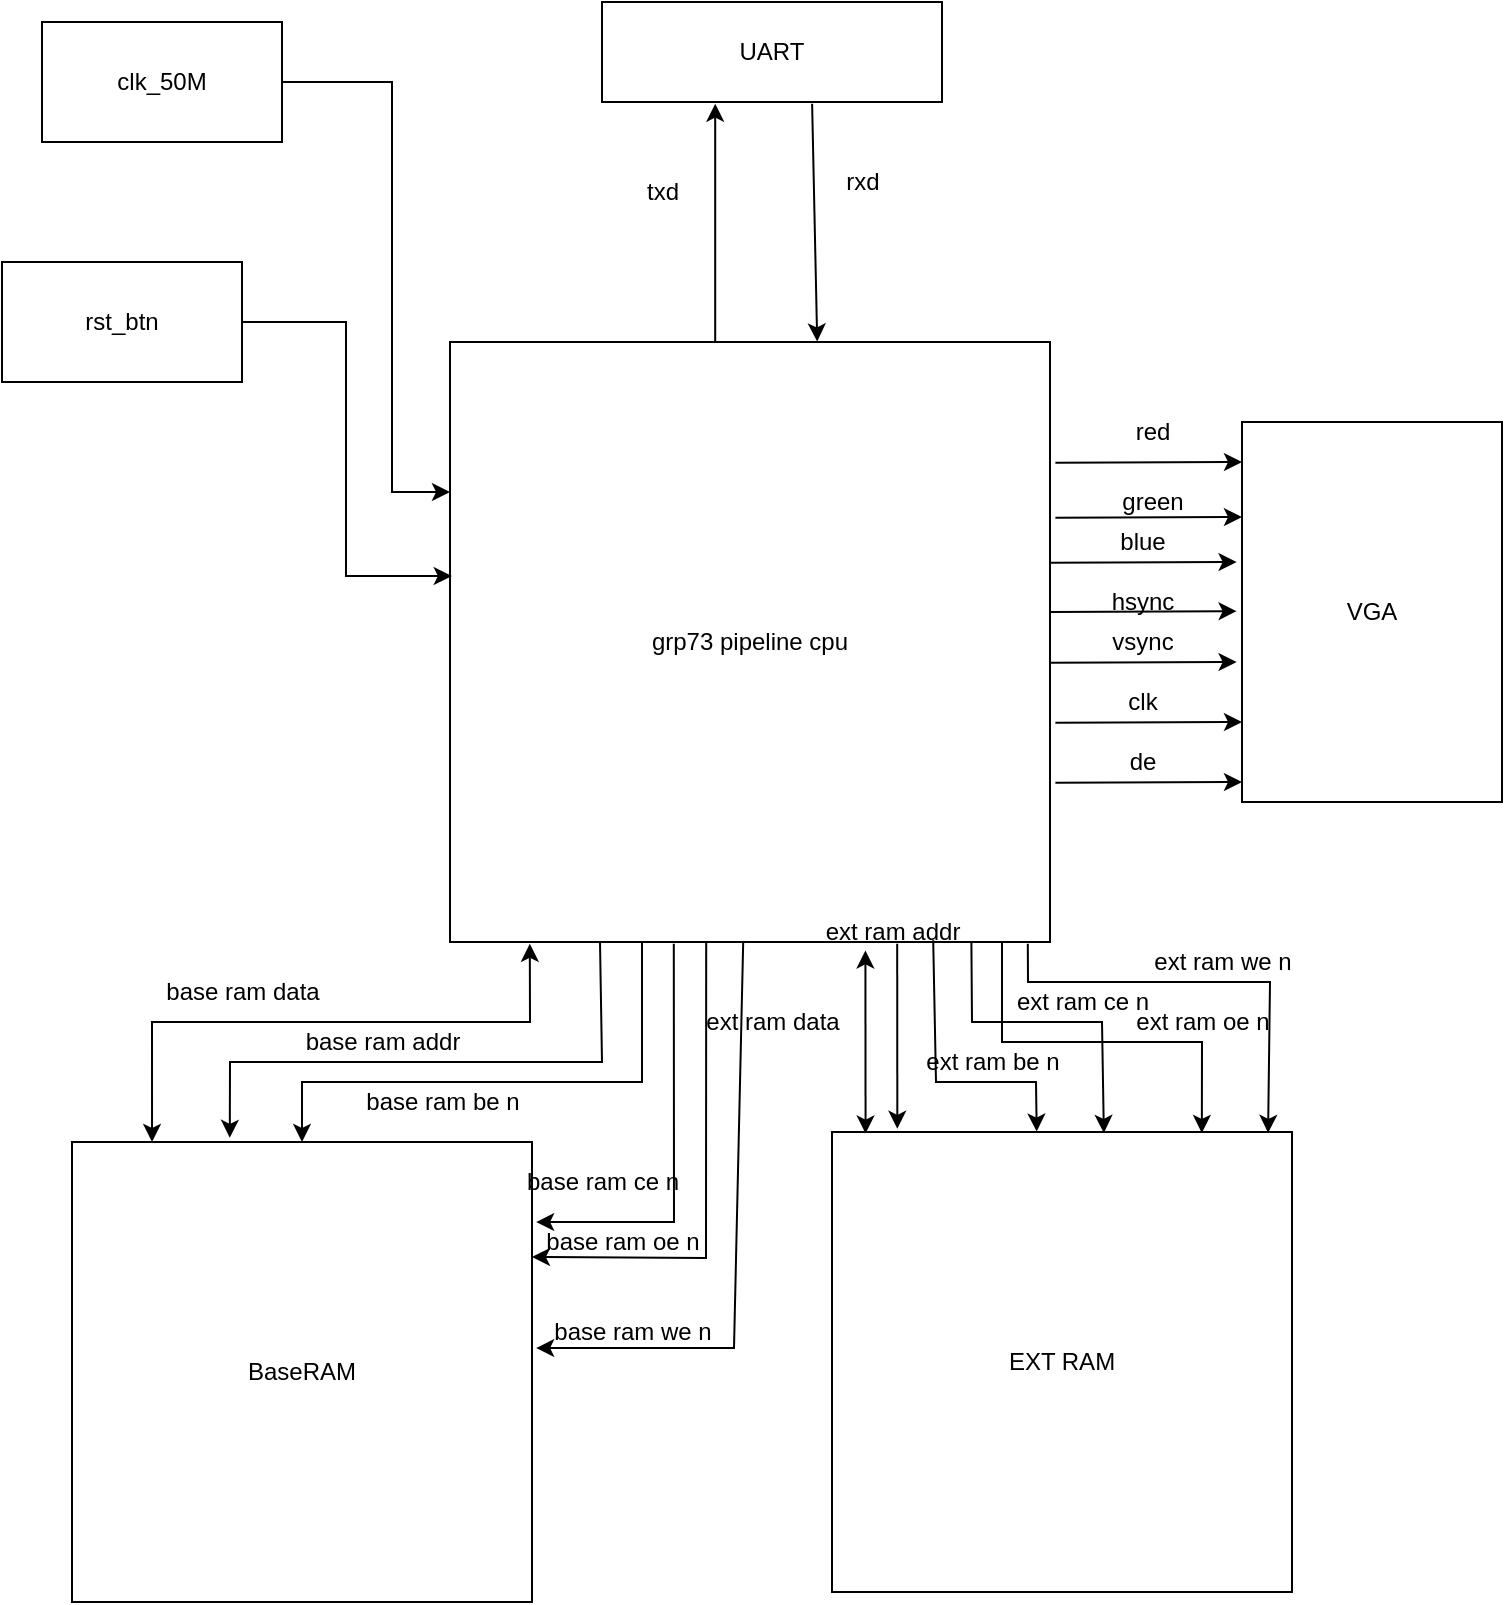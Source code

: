 <mxfile version="20.6.2" type="github">
  <diagram id="chHP2OcVLv3mCMl7LLj-" name="第 1 页">
    <mxGraphModel dx="1114" dy="1657" grid="1" gridSize="10" guides="1" tooltips="1" connect="1" arrows="1" fold="1" page="1" pageScale="1" pageWidth="827" pageHeight="1169" math="0" shadow="0">
      <root>
        <mxCell id="0" />
        <mxCell id="1" parent="0" />
        <mxCell id="MektMNyVy06ucEfF7UAV-1" value="grp73 pipeline cpu" style="whiteSpace=wrap;html=1;aspect=fixed;" vertex="1" parent="1">
          <mxGeometry x="264" y="210" width="300" height="300" as="geometry" />
        </mxCell>
        <mxCell id="MektMNyVy06ucEfF7UAV-3" style="edgeStyle=orthogonalEdgeStyle;rounded=0;orthogonalLoop=1;jettySize=auto;html=1;exitX=1;exitY=0.5;exitDx=0;exitDy=0;entryX=0;entryY=0.25;entryDx=0;entryDy=0;" edge="1" parent="1" source="MektMNyVy06ucEfF7UAV-2" target="MektMNyVy06ucEfF7UAV-1">
          <mxGeometry relative="1" as="geometry">
            <Array as="points">
              <mxPoint x="235" y="80" />
              <mxPoint x="235" y="285" />
            </Array>
          </mxGeometry>
        </mxCell>
        <mxCell id="MektMNyVy06ucEfF7UAV-2" value="clk_50M" style="rounded=0;whiteSpace=wrap;html=1;" vertex="1" parent="1">
          <mxGeometry x="60" y="50" width="120" height="60" as="geometry" />
        </mxCell>
        <mxCell id="MektMNyVy06ucEfF7UAV-5" style="edgeStyle=orthogonalEdgeStyle;rounded=0;orthogonalLoop=1;jettySize=auto;html=1;exitX=1;exitY=0.5;exitDx=0;exitDy=0;entryX=0.003;entryY=0.39;entryDx=0;entryDy=0;entryPerimeter=0;" edge="1" parent="1" source="MektMNyVy06ucEfF7UAV-4" target="MektMNyVy06ucEfF7UAV-1">
          <mxGeometry relative="1" as="geometry" />
        </mxCell>
        <mxCell id="MektMNyVy06ucEfF7UAV-4" value="rst_btn" style="rounded=0;whiteSpace=wrap;html=1;" vertex="1" parent="1">
          <mxGeometry x="40" y="170" width="120" height="60" as="geometry" />
        </mxCell>
        <mxCell id="MektMNyVy06ucEfF7UAV-19" value="BaseRAM" style="whiteSpace=wrap;html=1;aspect=fixed;" vertex="1" parent="1">
          <mxGeometry x="75" y="610" width="230" height="230" as="geometry" />
        </mxCell>
        <mxCell id="MektMNyVy06ucEfF7UAV-21" value="base ram data" style="text;html=1;align=center;verticalAlign=middle;resizable=0;points=[];autosize=1;strokeColor=none;fillColor=none;" vertex="1" parent="1">
          <mxGeometry x="110" y="520" width="100" height="30" as="geometry" />
        </mxCell>
        <mxCell id="MektMNyVy06ucEfF7UAV-22" value="" style="endArrow=classic;startArrow=classic;html=1;rounded=0;entryX=0.133;entryY=1.003;entryDx=0;entryDy=0;entryPerimeter=0;exitX=0.174;exitY=0;exitDx=0;exitDy=0;exitPerimeter=0;" edge="1" parent="1" source="MektMNyVy06ucEfF7UAV-19" target="MektMNyVy06ucEfF7UAV-1">
          <mxGeometry width="50" height="50" relative="1" as="geometry">
            <mxPoint x="304" y="550" as="sourcePoint" />
            <mxPoint x="360" y="570" as="targetPoint" />
            <Array as="points">
              <mxPoint x="115" y="550" />
              <mxPoint x="304" y="550" />
            </Array>
          </mxGeometry>
        </mxCell>
        <mxCell id="MektMNyVy06ucEfF7UAV-23" value="" style="endArrow=classic;html=1;rounded=0;exitX=0.25;exitY=1;exitDx=0;exitDy=0;entryX=0.343;entryY=-0.009;entryDx=0;entryDy=0;entryPerimeter=0;" edge="1" parent="1" source="MektMNyVy06ucEfF7UAV-1" target="MektMNyVy06ucEfF7UAV-19">
          <mxGeometry width="50" height="50" relative="1" as="geometry">
            <mxPoint x="400" y="540" as="sourcePoint" />
            <mxPoint x="340" y="570" as="targetPoint" />
            <Array as="points">
              <mxPoint x="340" y="570" />
              <mxPoint x="154" y="570" />
            </Array>
          </mxGeometry>
        </mxCell>
        <mxCell id="MektMNyVy06ucEfF7UAV-24" value="base ram addr" style="text;html=1;align=center;verticalAlign=middle;resizable=0;points=[];autosize=1;strokeColor=none;fillColor=none;" vertex="1" parent="1">
          <mxGeometry x="180" y="545" width="100" height="30" as="geometry" />
        </mxCell>
        <mxCell id="MektMNyVy06ucEfF7UAV-25" value="" style="endArrow=classic;html=1;rounded=0;entryX=0.5;entryY=0;entryDx=0;entryDy=0;" edge="1" parent="1" target="MektMNyVy06ucEfF7UAV-19">
          <mxGeometry width="50" height="50" relative="1" as="geometry">
            <mxPoint x="360" y="510" as="sourcePoint" />
            <mxPoint x="450" y="490" as="targetPoint" />
            <Array as="points">
              <mxPoint x="360" y="580" />
              <mxPoint x="190" y="580" />
            </Array>
          </mxGeometry>
        </mxCell>
        <mxCell id="MektMNyVy06ucEfF7UAV-28" value="base ram be n" style="text;html=1;align=center;verticalAlign=middle;resizable=0;points=[];autosize=1;strokeColor=none;fillColor=none;" vertex="1" parent="1">
          <mxGeometry x="210" y="575" width="100" height="30" as="geometry" />
        </mxCell>
        <mxCell id="MektMNyVy06ucEfF7UAV-29" value="" style="endArrow=classic;html=1;rounded=0;exitX=0.373;exitY=1.003;exitDx=0;exitDy=0;exitPerimeter=0;entryX=1.009;entryY=0.174;entryDx=0;entryDy=0;entryPerimeter=0;" edge="1" parent="1" source="MektMNyVy06ucEfF7UAV-1" target="MektMNyVy06ucEfF7UAV-19">
          <mxGeometry width="50" height="50" relative="1" as="geometry">
            <mxPoint x="370" y="560" as="sourcePoint" />
            <mxPoint x="420" y="510" as="targetPoint" />
            <Array as="points">
              <mxPoint x="376" y="650" />
            </Array>
          </mxGeometry>
        </mxCell>
        <mxCell id="MektMNyVy06ucEfF7UAV-30" value="base ram ce n" style="text;html=1;align=center;verticalAlign=middle;resizable=0;points=[];autosize=1;strokeColor=none;fillColor=none;" vertex="1" parent="1">
          <mxGeometry x="290" y="615" width="100" height="30" as="geometry" />
        </mxCell>
        <mxCell id="MektMNyVy06ucEfF7UAV-32" value="base ram we n" style="text;html=1;align=center;verticalAlign=middle;resizable=0;points=[];autosize=1;strokeColor=none;fillColor=none;" vertex="1" parent="1">
          <mxGeometry x="305" y="690" width="100" height="30" as="geometry" />
        </mxCell>
        <mxCell id="MektMNyVy06ucEfF7UAV-33" value="" style="endArrow=classic;html=1;rounded=0;exitX=0.427;exitY=1;exitDx=0;exitDy=0;exitPerimeter=0;entryX=1;entryY=0.25;entryDx=0;entryDy=0;" edge="1" parent="1" source="MektMNyVy06ucEfF7UAV-1" target="MektMNyVy06ucEfF7UAV-19">
          <mxGeometry width="50" height="50" relative="1" as="geometry">
            <mxPoint x="400" y="540" as="sourcePoint" />
            <mxPoint x="450" y="490" as="targetPoint" />
            <Array as="points">
              <mxPoint x="392" y="668" />
            </Array>
          </mxGeometry>
        </mxCell>
        <mxCell id="MektMNyVy06ucEfF7UAV-34" value="" style="endArrow=classic;html=1;rounded=0;entryX=1.009;entryY=0.448;entryDx=0;entryDy=0;entryPerimeter=0;" edge="1" parent="1" source="MektMNyVy06ucEfF7UAV-1" target="MektMNyVy06ucEfF7UAV-19">
          <mxGeometry width="50" height="50" relative="1" as="geometry">
            <mxPoint x="400" y="540" as="sourcePoint" />
            <mxPoint x="450" y="490" as="targetPoint" />
            <Array as="points">
              <mxPoint x="406" y="713" />
            </Array>
          </mxGeometry>
        </mxCell>
        <mxCell id="MektMNyVy06ucEfF7UAV-35" value="base ram oe n" style="text;html=1;align=center;verticalAlign=middle;resizable=0;points=[];autosize=1;strokeColor=none;fillColor=none;" vertex="1" parent="1">
          <mxGeometry x="300" y="645" width="100" height="30" as="geometry" />
        </mxCell>
        <mxCell id="MektMNyVy06ucEfF7UAV-52" value="EXT RAM" style="whiteSpace=wrap;html=1;aspect=fixed;" vertex="1" parent="1">
          <mxGeometry x="455" y="605" width="230" height="230" as="geometry" />
        </mxCell>
        <mxCell id="MektMNyVy06ucEfF7UAV-55" value="ext ram data" style="text;html=1;align=center;verticalAlign=middle;resizable=0;points=[];autosize=1;strokeColor=none;fillColor=none;" vertex="1" parent="1">
          <mxGeometry x="380" y="535" width="90" height="30" as="geometry" />
        </mxCell>
        <mxCell id="MektMNyVy06ucEfF7UAV-56" value="" style="endArrow=classic;html=1;rounded=0;exitX=0.862;exitY=1.003;exitDx=0;exitDy=0;exitPerimeter=0;entryX=0.142;entryY=-0.007;entryDx=0;entryDy=0;entryPerimeter=0;" edge="1" parent="1" target="MektMNyVy06ucEfF7UAV-52">
          <mxGeometry width="50" height="50" relative="1" as="geometry">
            <mxPoint x="487.6" y="510.9" as="sourcePoint" />
            <mxPoint x="485" y="480" as="targetPoint" />
          </mxGeometry>
        </mxCell>
        <mxCell id="MektMNyVy06ucEfF7UAV-57" value="ext ram addr" style="text;html=1;align=center;verticalAlign=middle;resizable=0;points=[];autosize=1;strokeColor=none;fillColor=none;" vertex="1" parent="1">
          <mxGeometry x="440" y="490" width="90" height="30" as="geometry" />
        </mxCell>
        <mxCell id="MektMNyVy06ucEfF7UAV-58" value="" style="endArrow=classic;html=1;rounded=0;exitX=0.922;exitY=0.997;exitDx=0;exitDy=0;exitPerimeter=0;entryX=0.445;entryY=-0.001;entryDx=0;entryDy=0;entryPerimeter=0;" edge="1" parent="1" target="MektMNyVy06ucEfF7UAV-52">
          <mxGeometry width="50" height="50" relative="1" as="geometry">
            <mxPoint x="505.6" y="509.1" as="sourcePoint" />
            <mxPoint x="485" y="480" as="targetPoint" />
            <Array as="points">
              <mxPoint x="507" y="580" />
              <mxPoint x="557" y="580" />
            </Array>
          </mxGeometry>
        </mxCell>
        <mxCell id="MektMNyVy06ucEfF7UAV-59" value="ext ram be n" style="text;html=1;align=center;verticalAlign=middle;resizable=0;points=[];autosize=1;strokeColor=none;fillColor=none;" vertex="1" parent="1">
          <mxGeometry x="490" y="555" width="90" height="30" as="geometry" />
        </mxCell>
        <mxCell id="MektMNyVy06ucEfF7UAV-61" value="" style="endArrow=classic;startArrow=classic;html=1;rounded=0;exitX=0.809;exitY=1.013;exitDx=0;exitDy=0;exitPerimeter=0;entryX=0.073;entryY=0.002;entryDx=0;entryDy=0;entryPerimeter=0;" edge="1" parent="1">
          <mxGeometry width="50" height="50" relative="1" as="geometry">
            <mxPoint x="471.7" y="514.22" as="sourcePoint" />
            <mxPoint x="471.79" y="605.78" as="targetPoint" />
          </mxGeometry>
        </mxCell>
        <mxCell id="MektMNyVy06ucEfF7UAV-62" value="" style="endArrow=classic;html=1;rounded=0;exitX=0.869;exitY=1.001;exitDx=0;exitDy=0;exitPerimeter=0;entryX=0.591;entryY=0.002;entryDx=0;entryDy=0;entryPerimeter=0;" edge="1" parent="1" source="MektMNyVy06ucEfF7UAV-1" target="MektMNyVy06ucEfF7UAV-52">
          <mxGeometry width="50" height="50" relative="1" as="geometry">
            <mxPoint x="470" y="530" as="sourcePoint" />
            <mxPoint x="520" y="480" as="targetPoint" />
            <Array as="points">
              <mxPoint x="525" y="550" />
              <mxPoint x="590" y="550" />
            </Array>
          </mxGeometry>
        </mxCell>
        <mxCell id="MektMNyVy06ucEfF7UAV-63" value="ext ram ce n" style="text;html=1;align=center;verticalAlign=middle;resizable=0;points=[];autosize=1;strokeColor=none;fillColor=none;" vertex="1" parent="1">
          <mxGeometry x="535" y="525" width="90" height="30" as="geometry" />
        </mxCell>
        <mxCell id="MektMNyVy06ucEfF7UAV-64" value="" style="endArrow=classic;html=1;rounded=0;exitX=0.92;exitY=0.999;exitDx=0;exitDy=0;exitPerimeter=0;entryX=0.804;entryY=0.002;entryDx=0;entryDy=0;entryPerimeter=0;" edge="1" parent="1" source="MektMNyVy06ucEfF7UAV-1" target="MektMNyVy06ucEfF7UAV-52">
          <mxGeometry width="50" height="50" relative="1" as="geometry">
            <mxPoint x="630" y="550" as="sourcePoint" />
            <mxPoint x="640" y="600" as="targetPoint" />
            <Array as="points">
              <mxPoint x="540" y="560" />
              <mxPoint x="640" y="560" />
            </Array>
          </mxGeometry>
        </mxCell>
        <mxCell id="MektMNyVy06ucEfF7UAV-65" value="ext ram oe n" style="text;html=1;align=center;verticalAlign=middle;resizable=0;points=[];autosize=1;strokeColor=none;fillColor=none;" vertex="1" parent="1">
          <mxGeometry x="595" y="535" width="90" height="30" as="geometry" />
        </mxCell>
        <mxCell id="MektMNyVy06ucEfF7UAV-66" value="" style="endArrow=classic;html=1;rounded=0;exitX=0.963;exitY=1.003;exitDx=0;exitDy=0;exitPerimeter=0;entryX=0.948;entryY=0.002;entryDx=0;entryDy=0;entryPerimeter=0;" edge="1" parent="1" source="MektMNyVy06ucEfF7UAV-1" target="MektMNyVy06ucEfF7UAV-52">
          <mxGeometry width="50" height="50" relative="1" as="geometry">
            <mxPoint x="470" y="530" as="sourcePoint" />
            <mxPoint x="520" y="480" as="targetPoint" />
            <Array as="points">
              <mxPoint x="553" y="530" />
              <mxPoint x="674" y="530" />
            </Array>
          </mxGeometry>
        </mxCell>
        <mxCell id="MektMNyVy06ucEfF7UAV-67" value="ext ram we n" style="text;html=1;align=center;verticalAlign=middle;resizable=0;points=[];autosize=1;strokeColor=none;fillColor=none;" vertex="1" parent="1">
          <mxGeometry x="605" y="505" width="90" height="30" as="geometry" />
        </mxCell>
        <mxCell id="MektMNyVy06ucEfF7UAV-68" value="VGA" style="rounded=0;whiteSpace=wrap;html=1;" vertex="1" parent="1">
          <mxGeometry x="660" y="250" width="130" height="190" as="geometry" />
        </mxCell>
        <mxCell id="MektMNyVy06ucEfF7UAV-69" value="" style="endArrow=classic;html=1;rounded=0;entryX=0;entryY=0.25;entryDx=0;entryDy=0;exitX=1.009;exitY=0.293;exitDx=0;exitDy=0;exitPerimeter=0;" edge="1" parent="1" source="MektMNyVy06ucEfF7UAV-1" target="MektMNyVy06ucEfF7UAV-68">
          <mxGeometry width="50" height="50" relative="1" as="geometry">
            <mxPoint x="540" y="440" as="sourcePoint" />
            <mxPoint x="590" y="390" as="targetPoint" />
          </mxGeometry>
        </mxCell>
        <mxCell id="MektMNyVy06ucEfF7UAV-70" value="" style="endArrow=classic;html=1;rounded=0;entryX=0;entryY=0.25;entryDx=0;entryDy=0;exitX=1.009;exitY=0.293;exitDx=0;exitDy=0;exitPerimeter=0;" edge="1" parent="1">
          <mxGeometry width="50" height="50" relative="1" as="geometry">
            <mxPoint x="564" y="320.4" as="sourcePoint" />
            <mxPoint x="657.3" y="320" as="targetPoint" />
          </mxGeometry>
        </mxCell>
        <mxCell id="MektMNyVy06ucEfF7UAV-71" value="" style="endArrow=classic;html=1;rounded=0;entryX=0;entryY=0.25;entryDx=0;entryDy=0;exitX=1.009;exitY=0.293;exitDx=0;exitDy=0;exitPerimeter=0;" edge="1" parent="1">
          <mxGeometry width="50" height="50" relative="1" as="geometry">
            <mxPoint x="564" y="344.98" as="sourcePoint" />
            <mxPoint x="657.3" y="344.58" as="targetPoint" />
          </mxGeometry>
        </mxCell>
        <mxCell id="MektMNyVy06ucEfF7UAV-72" value="" style="endArrow=classic;html=1;rounded=0;entryX=0;entryY=0.25;entryDx=0;entryDy=0;exitX=1.009;exitY=0.293;exitDx=0;exitDy=0;exitPerimeter=0;" edge="1" parent="1">
          <mxGeometry width="50" height="50" relative="1" as="geometry">
            <mxPoint x="564" y="370.4" as="sourcePoint" />
            <mxPoint x="657.3" y="370" as="targetPoint" />
          </mxGeometry>
        </mxCell>
        <mxCell id="MektMNyVy06ucEfF7UAV-73" value="" style="endArrow=classic;html=1;rounded=0;entryX=0;entryY=0.25;entryDx=0;entryDy=0;exitX=1.009;exitY=0.293;exitDx=0;exitDy=0;exitPerimeter=0;" edge="1" parent="1">
          <mxGeometry width="50" height="50" relative="1" as="geometry">
            <mxPoint x="566.7" y="400.4" as="sourcePoint" />
            <mxPoint x="660" y="400" as="targetPoint" />
          </mxGeometry>
        </mxCell>
        <mxCell id="MektMNyVy06ucEfF7UAV-74" value="" style="endArrow=classic;html=1;rounded=0;entryX=0;entryY=0.25;entryDx=0;entryDy=0;exitX=1.009;exitY=0.293;exitDx=0;exitDy=0;exitPerimeter=0;" edge="1" parent="1">
          <mxGeometry width="50" height="50" relative="1" as="geometry">
            <mxPoint x="566.7" y="430.4" as="sourcePoint" />
            <mxPoint x="660" y="430" as="targetPoint" />
          </mxGeometry>
        </mxCell>
        <mxCell id="MektMNyVy06ucEfF7UAV-75" value="" style="endArrow=classic;html=1;rounded=0;entryX=0;entryY=0.25;entryDx=0;entryDy=0;exitX=1.009;exitY=0.293;exitDx=0;exitDy=0;exitPerimeter=0;" edge="1" parent="1">
          <mxGeometry width="50" height="50" relative="1" as="geometry">
            <mxPoint x="566.7" y="270.4" as="sourcePoint" />
            <mxPoint x="660" y="270" as="targetPoint" />
          </mxGeometry>
        </mxCell>
        <mxCell id="MektMNyVy06ucEfF7UAV-76" value="red" style="text;html=1;align=center;verticalAlign=middle;resizable=0;points=[];autosize=1;strokeColor=none;fillColor=none;" vertex="1" parent="1">
          <mxGeometry x="595" y="240" width="40" height="30" as="geometry" />
        </mxCell>
        <mxCell id="MektMNyVy06ucEfF7UAV-77" value="green" style="text;html=1;align=center;verticalAlign=middle;resizable=0;points=[];autosize=1;strokeColor=none;fillColor=none;" vertex="1" parent="1">
          <mxGeometry x="590" y="275" width="50" height="30" as="geometry" />
        </mxCell>
        <mxCell id="MektMNyVy06ucEfF7UAV-78" value="blue" style="text;html=1;align=center;verticalAlign=middle;resizable=0;points=[];autosize=1;strokeColor=none;fillColor=none;" vertex="1" parent="1">
          <mxGeometry x="585" y="295" width="50" height="30" as="geometry" />
        </mxCell>
        <mxCell id="MektMNyVy06ucEfF7UAV-79" value="hsync" style="text;html=1;align=center;verticalAlign=middle;resizable=0;points=[];autosize=1;strokeColor=none;fillColor=none;" vertex="1" parent="1">
          <mxGeometry x="585" y="325" width="50" height="30" as="geometry" />
        </mxCell>
        <mxCell id="MektMNyVy06ucEfF7UAV-80" value="vsync" style="text;html=1;align=center;verticalAlign=middle;resizable=0;points=[];autosize=1;strokeColor=none;fillColor=none;" vertex="1" parent="1">
          <mxGeometry x="585" y="345" width="50" height="30" as="geometry" />
        </mxCell>
        <mxCell id="MektMNyVy06ucEfF7UAV-81" value="clk" style="text;html=1;align=center;verticalAlign=middle;resizable=0;points=[];autosize=1;strokeColor=none;fillColor=none;" vertex="1" parent="1">
          <mxGeometry x="590" y="375" width="40" height="30" as="geometry" />
        </mxCell>
        <mxCell id="MektMNyVy06ucEfF7UAV-82" value="de" style="text;html=1;align=center;verticalAlign=middle;resizable=0;points=[];autosize=1;strokeColor=none;fillColor=none;" vertex="1" parent="1">
          <mxGeometry x="590" y="405" width="40" height="30" as="geometry" />
        </mxCell>
        <mxCell id="MektMNyVy06ucEfF7UAV-83" value="UART" style="rounded=0;whiteSpace=wrap;html=1;" vertex="1" parent="1">
          <mxGeometry x="340" y="40" width="170" height="50" as="geometry" />
        </mxCell>
        <mxCell id="MektMNyVy06ucEfF7UAV-84" value="" style="endArrow=classic;html=1;rounded=0;exitX=0.442;exitY=0;exitDx=0;exitDy=0;exitPerimeter=0;entryX=0.333;entryY=1.017;entryDx=0;entryDy=0;entryPerimeter=0;" edge="1" parent="1" source="MektMNyVy06ucEfF7UAV-1" target="MektMNyVy06ucEfF7UAV-83">
          <mxGeometry width="50" height="50" relative="1" as="geometry">
            <mxPoint x="450" y="350" as="sourcePoint" />
            <mxPoint x="500" y="300" as="targetPoint" />
          </mxGeometry>
        </mxCell>
        <mxCell id="MektMNyVy06ucEfF7UAV-85" value="txd" style="text;html=1;align=center;verticalAlign=middle;resizable=0;points=[];autosize=1;strokeColor=none;fillColor=none;" vertex="1" parent="1">
          <mxGeometry x="350" y="120" width="40" height="30" as="geometry" />
        </mxCell>
        <mxCell id="MektMNyVy06ucEfF7UAV-86" value="" style="endArrow=classic;html=1;rounded=0;exitX=0.618;exitY=1.017;exitDx=0;exitDy=0;exitPerimeter=0;entryX=0.612;entryY=-0.001;entryDx=0;entryDy=0;entryPerimeter=0;" edge="1" parent="1" source="MektMNyVy06ucEfF7UAV-83" target="MektMNyVy06ucEfF7UAV-1">
          <mxGeometry width="50" height="50" relative="1" as="geometry">
            <mxPoint x="450" y="360" as="sourcePoint" />
            <mxPoint x="500" y="310" as="targetPoint" />
          </mxGeometry>
        </mxCell>
        <mxCell id="MektMNyVy06ucEfF7UAV-87" value="rxd" style="text;html=1;align=center;verticalAlign=middle;resizable=0;points=[];autosize=1;strokeColor=none;fillColor=none;" vertex="1" parent="1">
          <mxGeometry x="450" y="115" width="40" height="30" as="geometry" />
        </mxCell>
      </root>
    </mxGraphModel>
  </diagram>
</mxfile>
